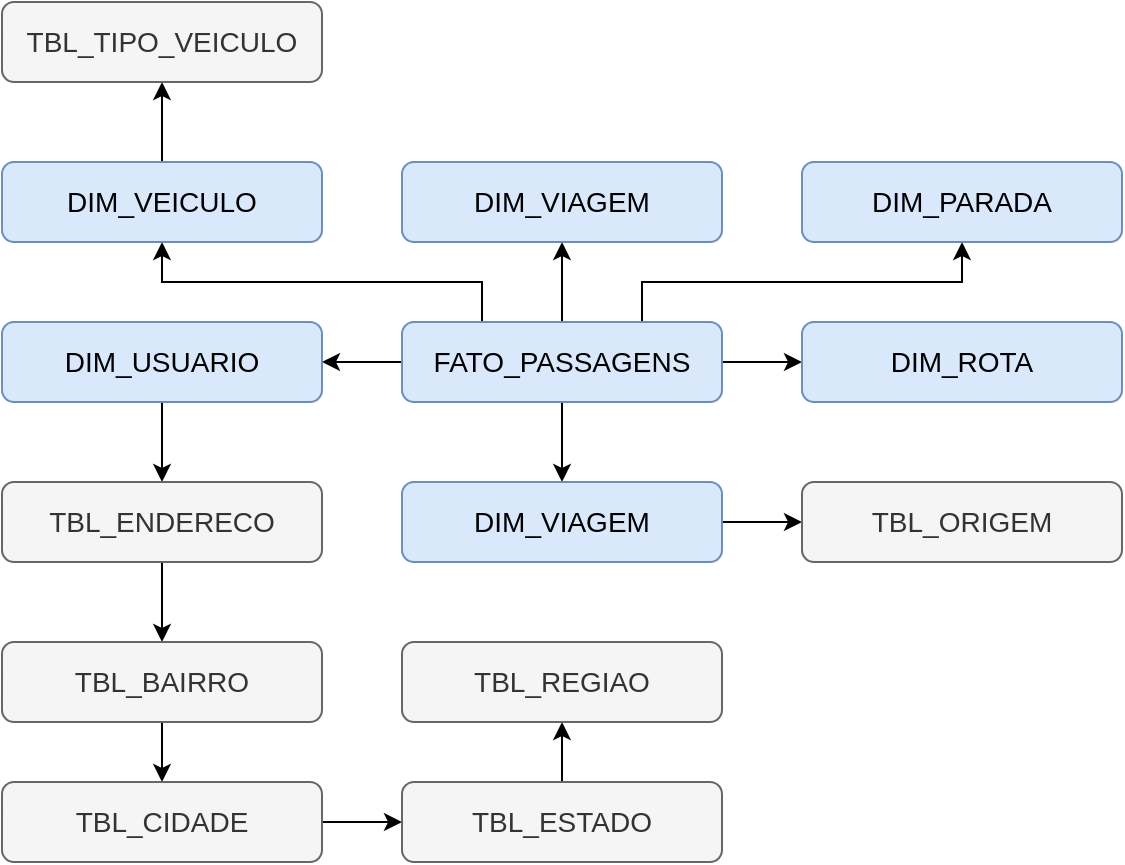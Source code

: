 <mxfile version="14.7.6" type="github">
  <diagram id="PFKHonI2Ndzf-K34Xqpl" name="Page-1">
    <mxGraphModel dx="1728" dy="882" grid="1" gridSize="10" guides="1" tooltips="1" connect="1" arrows="1" fold="1" page="1" pageScale="1" pageWidth="827" pageHeight="583" math="0" shadow="0">
      <root>
        <mxCell id="0" />
        <mxCell id="1" parent="0" />
        <mxCell id="tLT48Ian_qCinAYYUF5K-14" value="" style="edgeStyle=orthogonalEdgeStyle;rounded=0;orthogonalLoop=1;jettySize=auto;html=1;entryX=0.5;entryY=1;entryDx=0;entryDy=0;" edge="1" parent="1" source="tLT48Ian_qCinAYYUF5K-1" target="tLT48Ian_qCinAYYUF5K-6">
          <mxGeometry relative="1" as="geometry">
            <Array as="points">
              <mxPoint x="454" y="217" />
              <mxPoint x="614" y="217" />
            </Array>
          </mxGeometry>
        </mxCell>
        <mxCell id="tLT48Ian_qCinAYYUF5K-15" value="" style="edgeStyle=orthogonalEdgeStyle;rounded=0;orthogonalLoop=1;jettySize=auto;html=1;" edge="1" parent="1" source="tLT48Ian_qCinAYYUF5K-1" target="tLT48Ian_qCinAYYUF5K-4">
          <mxGeometry relative="1" as="geometry" />
        </mxCell>
        <mxCell id="tLT48Ian_qCinAYYUF5K-16" value="" style="edgeStyle=orthogonalEdgeStyle;rounded=0;orthogonalLoop=1;jettySize=auto;html=1;" edge="1" parent="1" source="tLT48Ian_qCinAYYUF5K-1" target="tLT48Ian_qCinAYYUF5K-7">
          <mxGeometry relative="1" as="geometry">
            <mxPoint x="214" y="199" as="targetPoint" />
            <Array as="points">
              <mxPoint x="374" y="217" />
              <mxPoint x="214" y="217" />
            </Array>
          </mxGeometry>
        </mxCell>
        <mxCell id="tLT48Ian_qCinAYYUF5K-17" value="" style="edgeStyle=orthogonalEdgeStyle;rounded=0;orthogonalLoop=1;jettySize=auto;html=1;" edge="1" parent="1" source="tLT48Ian_qCinAYYUF5K-1" target="tLT48Ian_qCinAYYUF5K-3">
          <mxGeometry relative="1" as="geometry" />
        </mxCell>
        <mxCell id="tLT48Ian_qCinAYYUF5K-18" value="" style="edgeStyle=orthogonalEdgeStyle;rounded=0;orthogonalLoop=1;jettySize=auto;html=1;" edge="1" parent="1" source="tLT48Ian_qCinAYYUF5K-1" target="tLT48Ian_qCinAYYUF5K-5">
          <mxGeometry relative="1" as="geometry" />
        </mxCell>
        <mxCell id="tLT48Ian_qCinAYYUF5K-19" value="" style="edgeStyle=orthogonalEdgeStyle;rounded=0;orthogonalLoop=1;jettySize=auto;html=1;" edge="1" parent="1" source="tLT48Ian_qCinAYYUF5K-1" target="tLT48Ian_qCinAYYUF5K-2">
          <mxGeometry relative="1" as="geometry" />
        </mxCell>
        <mxCell id="tLT48Ian_qCinAYYUF5K-1" value="&lt;font style=&quot;font-size: 14px&quot;&gt;FATO_PASSAGENS&lt;/font&gt;" style="rounded=1;whiteSpace=wrap;html=1;fillColor=#dae8fc;strokeColor=#6c8ebf;" vertex="1" parent="1">
          <mxGeometry x="334" y="237" width="160" height="40" as="geometry" />
        </mxCell>
        <mxCell id="tLT48Ian_qCinAYYUF5K-25" value="" style="edgeStyle=orthogonalEdgeStyle;rounded=0;orthogonalLoop=1;jettySize=auto;html=1;" edge="1" parent="1" source="tLT48Ian_qCinAYYUF5K-2" target="tLT48Ian_qCinAYYUF5K-24">
          <mxGeometry relative="1" as="geometry" />
        </mxCell>
        <mxCell id="tLT48Ian_qCinAYYUF5K-2" value="&lt;span style=&quot;font-size: 14px&quot;&gt;DIM_USUARIO&lt;/span&gt;" style="rounded=1;whiteSpace=wrap;html=1;fillColor=#dae8fc;strokeColor=#6c8ebf;" vertex="1" parent="1">
          <mxGeometry x="134" y="237" width="160" height="40" as="geometry" />
        </mxCell>
        <mxCell id="tLT48Ian_qCinAYYUF5K-3" value="&lt;span style=&quot;font-size: 14px&quot;&gt;DIM_VIAGEM&lt;/span&gt;" style="rounded=1;whiteSpace=wrap;html=1;fillColor=#dae8fc;strokeColor=#6c8ebf;" vertex="1" parent="1">
          <mxGeometry x="334" y="157" width="160" height="40" as="geometry" />
        </mxCell>
        <mxCell id="tLT48Ian_qCinAYYUF5K-35" value="" style="edgeStyle=orthogonalEdgeStyle;rounded=0;orthogonalLoop=1;jettySize=auto;html=1;" edge="1" parent="1" source="tLT48Ian_qCinAYYUF5K-4" target="tLT48Ian_qCinAYYUF5K-34">
          <mxGeometry relative="1" as="geometry" />
        </mxCell>
        <mxCell id="tLT48Ian_qCinAYYUF5K-4" value="&lt;span style=&quot;font-size: 14px&quot;&gt;DIM_VIAGEM&lt;/span&gt;" style="rounded=1;whiteSpace=wrap;html=1;fillColor=#dae8fc;strokeColor=#6c8ebf;" vertex="1" parent="1">
          <mxGeometry x="334" y="317" width="160" height="40" as="geometry" />
        </mxCell>
        <mxCell id="tLT48Ian_qCinAYYUF5K-5" value="&lt;span style=&quot;font-size: 14px&quot;&gt;DIM_ROTA&lt;/span&gt;" style="rounded=1;whiteSpace=wrap;html=1;fillColor=#dae8fc;strokeColor=#6c8ebf;" vertex="1" parent="1">
          <mxGeometry x="534" y="237" width="160" height="40" as="geometry" />
        </mxCell>
        <mxCell id="tLT48Ian_qCinAYYUF5K-6" value="&lt;span style=&quot;font-size: 14px&quot;&gt;DIM_PARADA&lt;/span&gt;" style="rounded=1;whiteSpace=wrap;html=1;fillColor=#dae8fc;strokeColor=#6c8ebf;" vertex="1" parent="1">
          <mxGeometry x="534" y="157" width="160" height="40" as="geometry" />
        </mxCell>
        <mxCell id="tLT48Ian_qCinAYYUF5K-21" value="" style="edgeStyle=orthogonalEdgeStyle;rounded=0;orthogonalLoop=1;jettySize=auto;html=1;" edge="1" parent="1" source="tLT48Ian_qCinAYYUF5K-7" target="tLT48Ian_qCinAYYUF5K-20">
          <mxGeometry relative="1" as="geometry" />
        </mxCell>
        <mxCell id="tLT48Ian_qCinAYYUF5K-7" value="&lt;span style=&quot;font-size: 14px&quot;&gt;DIM_VEICULO&lt;/span&gt;" style="rounded=1;whiteSpace=wrap;html=1;fillColor=#dae8fc;strokeColor=#6c8ebf;" vertex="1" parent="1">
          <mxGeometry x="134" y="157" width="160" height="40" as="geometry" />
        </mxCell>
        <mxCell id="tLT48Ian_qCinAYYUF5K-20" value="&lt;span style=&quot;font-size: 14px&quot;&gt;TBL_TIPO_VEICULO&lt;/span&gt;" style="rounded=1;whiteSpace=wrap;html=1;fillColor=#f5f5f5;strokeColor=#666666;fontColor=#333333;" vertex="1" parent="1">
          <mxGeometry x="134" y="77" width="160" height="40" as="geometry" />
        </mxCell>
        <mxCell id="tLT48Ian_qCinAYYUF5K-30" value="" style="edgeStyle=orthogonalEdgeStyle;rounded=0;orthogonalLoop=1;jettySize=auto;html=1;" edge="1" parent="1" source="tLT48Ian_qCinAYYUF5K-24" target="tLT48Ian_qCinAYYUF5K-26">
          <mxGeometry relative="1" as="geometry" />
        </mxCell>
        <mxCell id="tLT48Ian_qCinAYYUF5K-24" value="&lt;span style=&quot;font-size: 14px&quot;&gt;TBL_ENDERECO&lt;/span&gt;" style="rounded=1;whiteSpace=wrap;html=1;fillColor=#f5f5f5;strokeColor=#666666;fontColor=#333333;" vertex="1" parent="1">
          <mxGeometry x="134" y="317" width="160" height="40" as="geometry" />
        </mxCell>
        <mxCell id="tLT48Ian_qCinAYYUF5K-31" value="" style="edgeStyle=orthogonalEdgeStyle;rounded=0;orthogonalLoop=1;jettySize=auto;html=1;" edge="1" parent="1" source="tLT48Ian_qCinAYYUF5K-26" target="tLT48Ian_qCinAYYUF5K-27">
          <mxGeometry relative="1" as="geometry" />
        </mxCell>
        <mxCell id="tLT48Ian_qCinAYYUF5K-26" value="&lt;span style=&quot;font-size: 14px&quot;&gt;TBL_BAIRRO&lt;/span&gt;" style="rounded=1;whiteSpace=wrap;html=1;fillColor=#f5f5f5;strokeColor=#666666;fontColor=#333333;" vertex="1" parent="1">
          <mxGeometry x="134" y="397" width="160" height="40" as="geometry" />
        </mxCell>
        <mxCell id="tLT48Ian_qCinAYYUF5K-32" value="" style="edgeStyle=orthogonalEdgeStyle;rounded=0;orthogonalLoop=1;jettySize=auto;html=1;" edge="1" parent="1" source="tLT48Ian_qCinAYYUF5K-27" target="tLT48Ian_qCinAYYUF5K-28">
          <mxGeometry relative="1" as="geometry" />
        </mxCell>
        <mxCell id="tLT48Ian_qCinAYYUF5K-27" value="&lt;span style=&quot;font-size: 14px&quot;&gt;TBL_CIDADE&lt;/span&gt;" style="rounded=1;whiteSpace=wrap;html=1;fillColor=#f5f5f5;strokeColor=#666666;fontColor=#333333;" vertex="1" parent="1">
          <mxGeometry x="134" y="467" width="160" height="40" as="geometry" />
        </mxCell>
        <mxCell id="tLT48Ian_qCinAYYUF5K-33" value="" style="edgeStyle=orthogonalEdgeStyle;rounded=0;orthogonalLoop=1;jettySize=auto;html=1;" edge="1" parent="1" source="tLT48Ian_qCinAYYUF5K-28" target="tLT48Ian_qCinAYYUF5K-29">
          <mxGeometry relative="1" as="geometry" />
        </mxCell>
        <mxCell id="tLT48Ian_qCinAYYUF5K-28" value="&lt;span style=&quot;font-size: 14px&quot;&gt;TBL_ESTADO&lt;/span&gt;" style="rounded=1;whiteSpace=wrap;html=1;fillColor=#f5f5f5;strokeColor=#666666;fontColor=#333333;" vertex="1" parent="1">
          <mxGeometry x="334" y="467" width="160" height="40" as="geometry" />
        </mxCell>
        <mxCell id="tLT48Ian_qCinAYYUF5K-29" value="&lt;span style=&quot;font-size: 14px&quot;&gt;TBL_REGIAO&lt;/span&gt;" style="rounded=1;whiteSpace=wrap;html=1;fillColor=#f5f5f5;strokeColor=#666666;fontColor=#333333;" vertex="1" parent="1">
          <mxGeometry x="334" y="397" width="160" height="40" as="geometry" />
        </mxCell>
        <mxCell id="tLT48Ian_qCinAYYUF5K-34" value="&lt;span style=&quot;font-size: 14px&quot;&gt;TBL_ORIGEM&lt;/span&gt;" style="rounded=1;whiteSpace=wrap;html=1;fillColor=#f5f5f5;strokeColor=#666666;fontColor=#333333;" vertex="1" parent="1">
          <mxGeometry x="534" y="317" width="160" height="40" as="geometry" />
        </mxCell>
      </root>
    </mxGraphModel>
  </diagram>
</mxfile>
